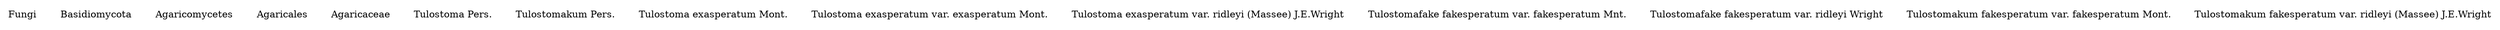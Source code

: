 digraph G {
  node [shape=plaintext]

  n0  [label="Fungi"]
  n1  [label="Basidiomycota"]
  n2  [label="Agaricomycetes"]
  n3  [label="Agaricales"]
  n4  [label="Agaricaceae"]
  n5  [label="Tulostoma Pers."]
  n9  [label="Tulostomakum Pers."]
  n6  [label="Tulostoma exasperatum Mont."]
  n7  [label="Tulostoma exasperatum var. exasperatum Mont."]
  n8  [label="Tulostoma exasperatum var. ridleyi (Massee) J.E.Wright"]
  n12  [label="Tulostomafake fakesperatum var. fakesperatum Mnt."]
  n13  [label="Tulostomafake fakesperatum var. ridleyi Wright"]
  n10  [label="Tulostomakum fakesperatum var. fakesperatum Mont."]
  n11  [label="Tulostomakum fakesperatum var. ridleyi (Massee) J.E.Wright"]
}
